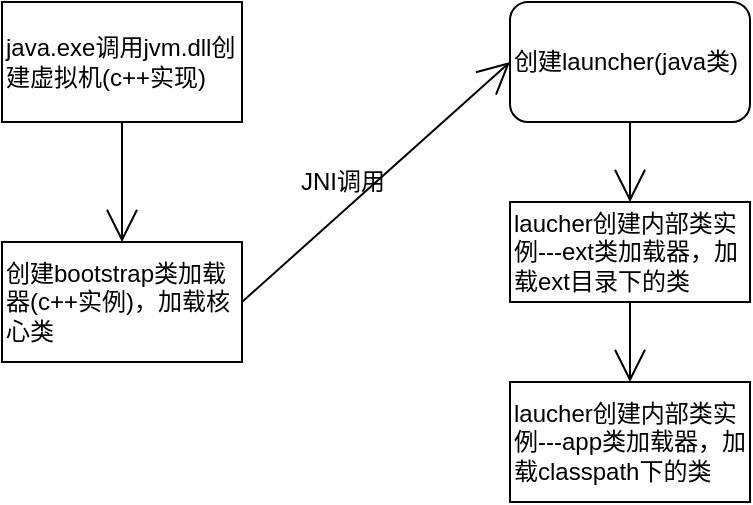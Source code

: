 <mxfile version="15.3.5" type="github">
  <diagram id="ILpMvYZFPXPhP6ZNK0yt" name="Page-1">
    <mxGraphModel dx="782" dy="402" grid="1" gridSize="10" guides="1" tooltips="1" connect="1" arrows="1" fold="1" page="1" pageScale="1" pageWidth="827" pageHeight="1169" math="0" shadow="0">
      <root>
        <mxCell id="0" />
        <mxCell id="1" parent="0" />
        <mxCell id="vsVIsF_1M2NGKqfuFJ0L-9" style="edgeStyle=none;curved=1;rounded=0;orthogonalLoop=1;jettySize=auto;html=1;exitX=0.5;exitY=1;exitDx=0;exitDy=0;entryX=0.5;entryY=0;entryDx=0;entryDy=0;endArrow=open;startSize=14;endSize=14;sourcePerimeterSpacing=8;targetPerimeterSpacing=8;" parent="1" source="vsVIsF_1M2NGKqfuFJ0L-1" target="vsVIsF_1M2NGKqfuFJ0L-2" edge="1">
          <mxGeometry relative="1" as="geometry" />
        </mxCell>
        <mxCell id="vsVIsF_1M2NGKqfuFJ0L-1" value="java.exe调用jvm.dll创建虚拟机(c++实现)" style="rounded=0;whiteSpace=wrap;html=1;hachureGap=4;pointerEvents=0;align=left;" parent="1" vertex="1">
          <mxGeometry x="160" y="60" width="120" height="60" as="geometry" />
        </mxCell>
        <mxCell id="vsVIsF_1M2NGKqfuFJ0L-6" style="edgeStyle=none;curved=1;rounded=0;orthogonalLoop=1;jettySize=auto;html=1;exitX=1;exitY=0.5;exitDx=0;exitDy=0;entryX=0;entryY=0.5;entryDx=0;entryDy=0;endArrow=open;startSize=14;endSize=14;sourcePerimeterSpacing=8;targetPerimeterSpacing=8;" parent="1" source="vsVIsF_1M2NGKqfuFJ0L-2" target="vsVIsF_1M2NGKqfuFJ0L-3" edge="1">
          <mxGeometry relative="1" as="geometry" />
        </mxCell>
        <mxCell id="vsVIsF_1M2NGKqfuFJ0L-2" value="创建bootstrap类加载器(c++实例)，加载核心类" style="rounded=0;whiteSpace=wrap;html=1;hachureGap=4;pointerEvents=0;align=left;" parent="1" vertex="1">
          <mxGeometry x="160" y="180" width="120" height="60" as="geometry" />
        </mxCell>
        <mxCell id="vsVIsF_1M2NGKqfuFJ0L-11" style="edgeStyle=none;curved=1;rounded=0;orthogonalLoop=1;jettySize=auto;html=1;exitX=0.5;exitY=1;exitDx=0;exitDy=0;endArrow=open;startSize=14;endSize=14;sourcePerimeterSpacing=8;targetPerimeterSpacing=8;" parent="1" source="vsVIsF_1M2NGKqfuFJ0L-3" edge="1">
          <mxGeometry relative="1" as="geometry">
            <mxPoint x="474" y="160" as="targetPoint" />
          </mxGeometry>
        </mxCell>
        <mxCell id="vsVIsF_1M2NGKqfuFJ0L-3" value="创建launcher(java类)" style="rounded=1;whiteSpace=wrap;html=1;hachureGap=4;pointerEvents=0;align=left;" parent="1" vertex="1">
          <mxGeometry x="414" y="60" width="120" height="60" as="geometry" />
        </mxCell>
        <mxCell id="vsVIsF_1M2NGKqfuFJ0L-10" value="JNI调用" style="text;html=1;align=center;verticalAlign=middle;resizable=0;points=[];autosize=1;strokeColor=none;fillColor=none;" parent="1" vertex="1">
          <mxGeometry x="300" y="140" width="60" height="20" as="geometry" />
        </mxCell>
        <mxCell id="vsVIsF_1M2NGKqfuFJ0L-15" style="edgeStyle=none;curved=1;rounded=0;orthogonalLoop=1;jettySize=auto;html=1;exitX=0.5;exitY=1;exitDx=0;exitDy=0;entryX=0.5;entryY=0;entryDx=0;entryDy=0;endArrow=open;startSize=14;endSize=14;sourcePerimeterSpacing=8;targetPerimeterSpacing=8;" parent="1" source="vsVIsF_1M2NGKqfuFJ0L-12" target="vsVIsF_1M2NGKqfuFJ0L-13" edge="1">
          <mxGeometry relative="1" as="geometry" />
        </mxCell>
        <mxCell id="vsVIsF_1M2NGKqfuFJ0L-12" value="laucher创建内部类实例---ext类加载器，加载ext目录下的类" style="rounded=0;whiteSpace=wrap;html=1;hachureGap=4;pointerEvents=0;align=left;" parent="1" vertex="1">
          <mxGeometry x="414" y="160" width="120" height="50" as="geometry" />
        </mxCell>
        <mxCell id="vsVIsF_1M2NGKqfuFJ0L-13" value="laucher创建内部类实例---app类加载器，加载classpath下的类" style="rounded=0;whiteSpace=wrap;html=1;hachureGap=4;pointerEvents=0;align=left;" parent="1" vertex="1">
          <mxGeometry x="414" y="250" width="120" height="60" as="geometry" />
        </mxCell>
      </root>
    </mxGraphModel>
  </diagram>
</mxfile>
